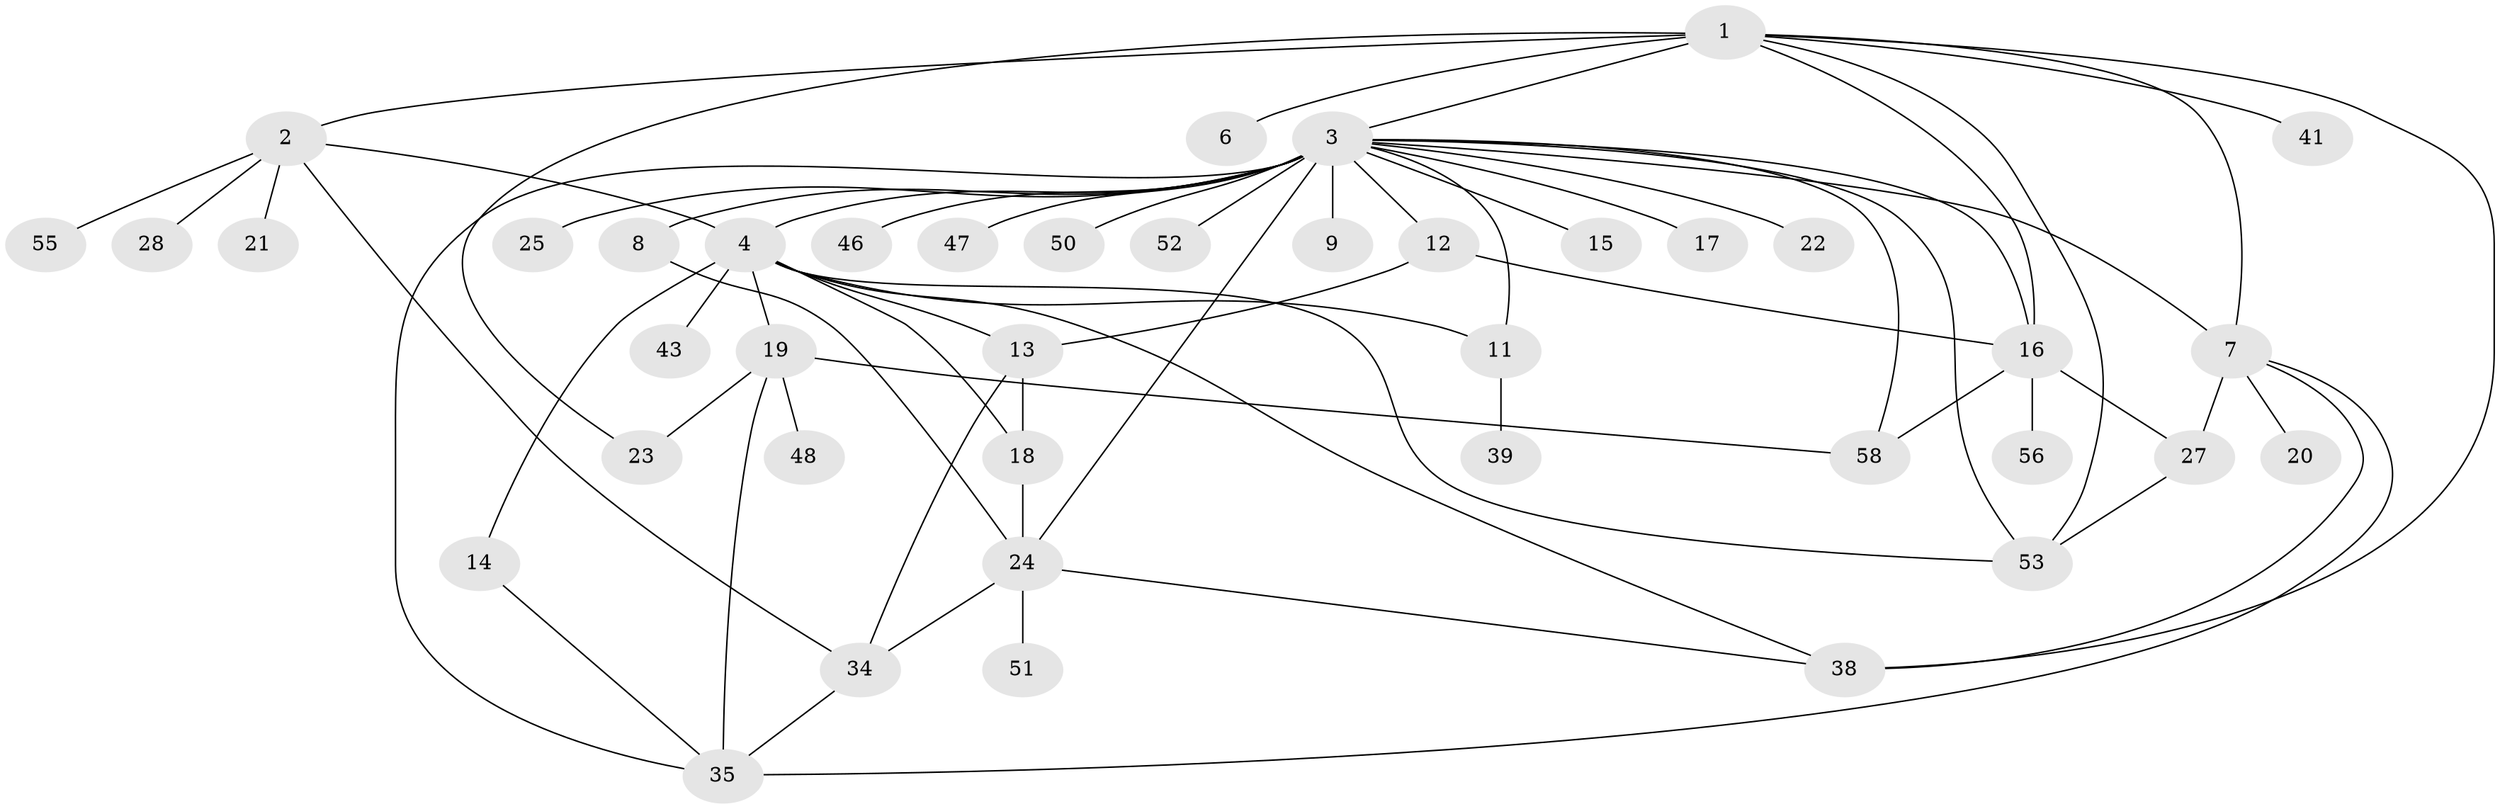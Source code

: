// Generated by graph-tools (version 1.1) at 2025/51/02/27/25 19:51:55]
// undirected, 41 vertices, 65 edges
graph export_dot {
graph [start="1"]
  node [color=gray90,style=filled];
  1 [super="+54"];
  2 [super="+10"];
  3 [super="+5"];
  4 [super="+36"];
  6;
  7 [super="+26"];
  8 [super="+44"];
  9 [super="+37"];
  11 [super="+42"];
  12;
  13 [super="+33"];
  14;
  15;
  16 [super="+29"];
  17;
  18;
  19 [super="+40"];
  20 [super="+31"];
  21 [super="+57"];
  22;
  23 [super="+49"];
  24 [super="+32"];
  25;
  27 [super="+30"];
  28;
  34;
  35 [super="+45"];
  38;
  39;
  41;
  43;
  46;
  47;
  48;
  50;
  51;
  52;
  53;
  55;
  56;
  58;
  1 -- 2;
  1 -- 3 [weight=2];
  1 -- 6;
  1 -- 7;
  1 -- 23;
  1 -- 41;
  1 -- 53;
  1 -- 16;
  1 -- 38;
  2 -- 21;
  2 -- 28;
  2 -- 55;
  2 -- 4;
  2 -- 34;
  3 -- 4 [weight=3];
  3 -- 8 [weight=2];
  3 -- 9;
  3 -- 11;
  3 -- 15;
  3 -- 17;
  3 -- 24;
  3 -- 25;
  3 -- 47;
  3 -- 50;
  3 -- 52;
  3 -- 53;
  3 -- 7;
  3 -- 35;
  3 -- 12;
  3 -- 46;
  3 -- 16;
  3 -- 22;
  3 -- 58;
  4 -- 11;
  4 -- 14;
  4 -- 19;
  4 -- 38;
  4 -- 43;
  4 -- 53;
  4 -- 18;
  4 -- 13;
  7 -- 20;
  7 -- 27 [weight=2];
  7 -- 35;
  7 -- 38;
  8 -- 24;
  11 -- 39;
  12 -- 13;
  12 -- 16;
  13 -- 18;
  13 -- 34;
  14 -- 35;
  16 -- 56 [weight=2];
  16 -- 58;
  16 -- 27;
  18 -- 24;
  19 -- 23;
  19 -- 35;
  19 -- 48;
  19 -- 58;
  24 -- 34;
  24 -- 38;
  24 -- 51;
  27 -- 53;
  34 -- 35;
}
